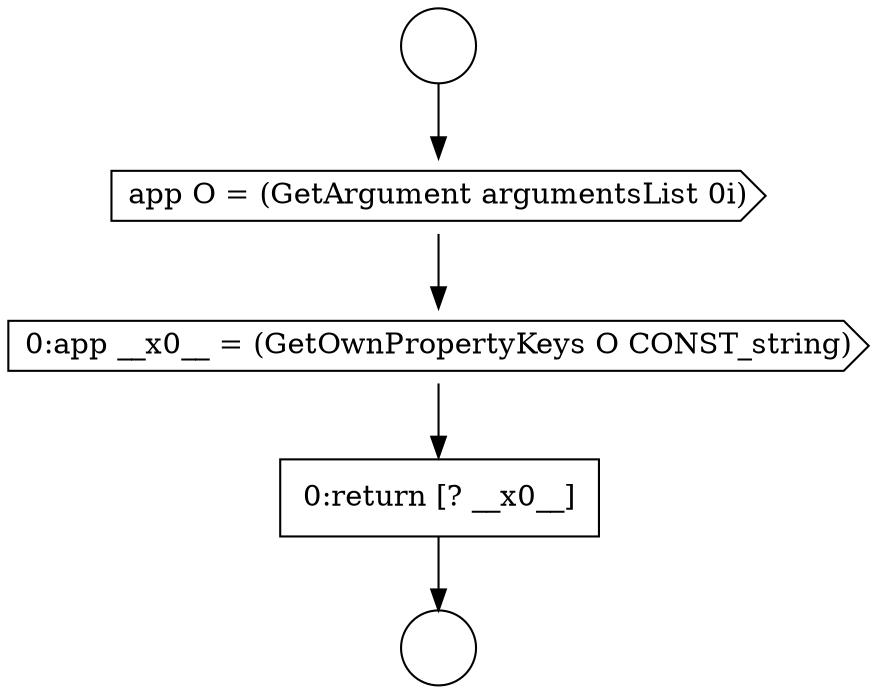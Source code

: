 digraph {
  node12051 [shape=none, margin=0, label=<<font color="black">
    <table border="0" cellborder="1" cellspacing="0" cellpadding="10">
      <tr><td align="left">0:return [? __x0__]</td></tr>
    </table>
  </font>> color="black" fillcolor="white" style=filled]
  node12049 [shape=cds, label=<<font color="black">app O = (GetArgument argumentsList 0i)</font>> color="black" fillcolor="white" style=filled]
  node12048 [shape=circle label=" " color="black" fillcolor="white" style=filled]
  node12050 [shape=cds, label=<<font color="black">0:app __x0__ = (GetOwnPropertyKeys O CONST_string)</font>> color="black" fillcolor="white" style=filled]
  node12047 [shape=circle label=" " color="black" fillcolor="white" style=filled]
  node12047 -> node12049 [ color="black"]
  node12049 -> node12050 [ color="black"]
  node12050 -> node12051 [ color="black"]
  node12051 -> node12048 [ color="black"]
}
